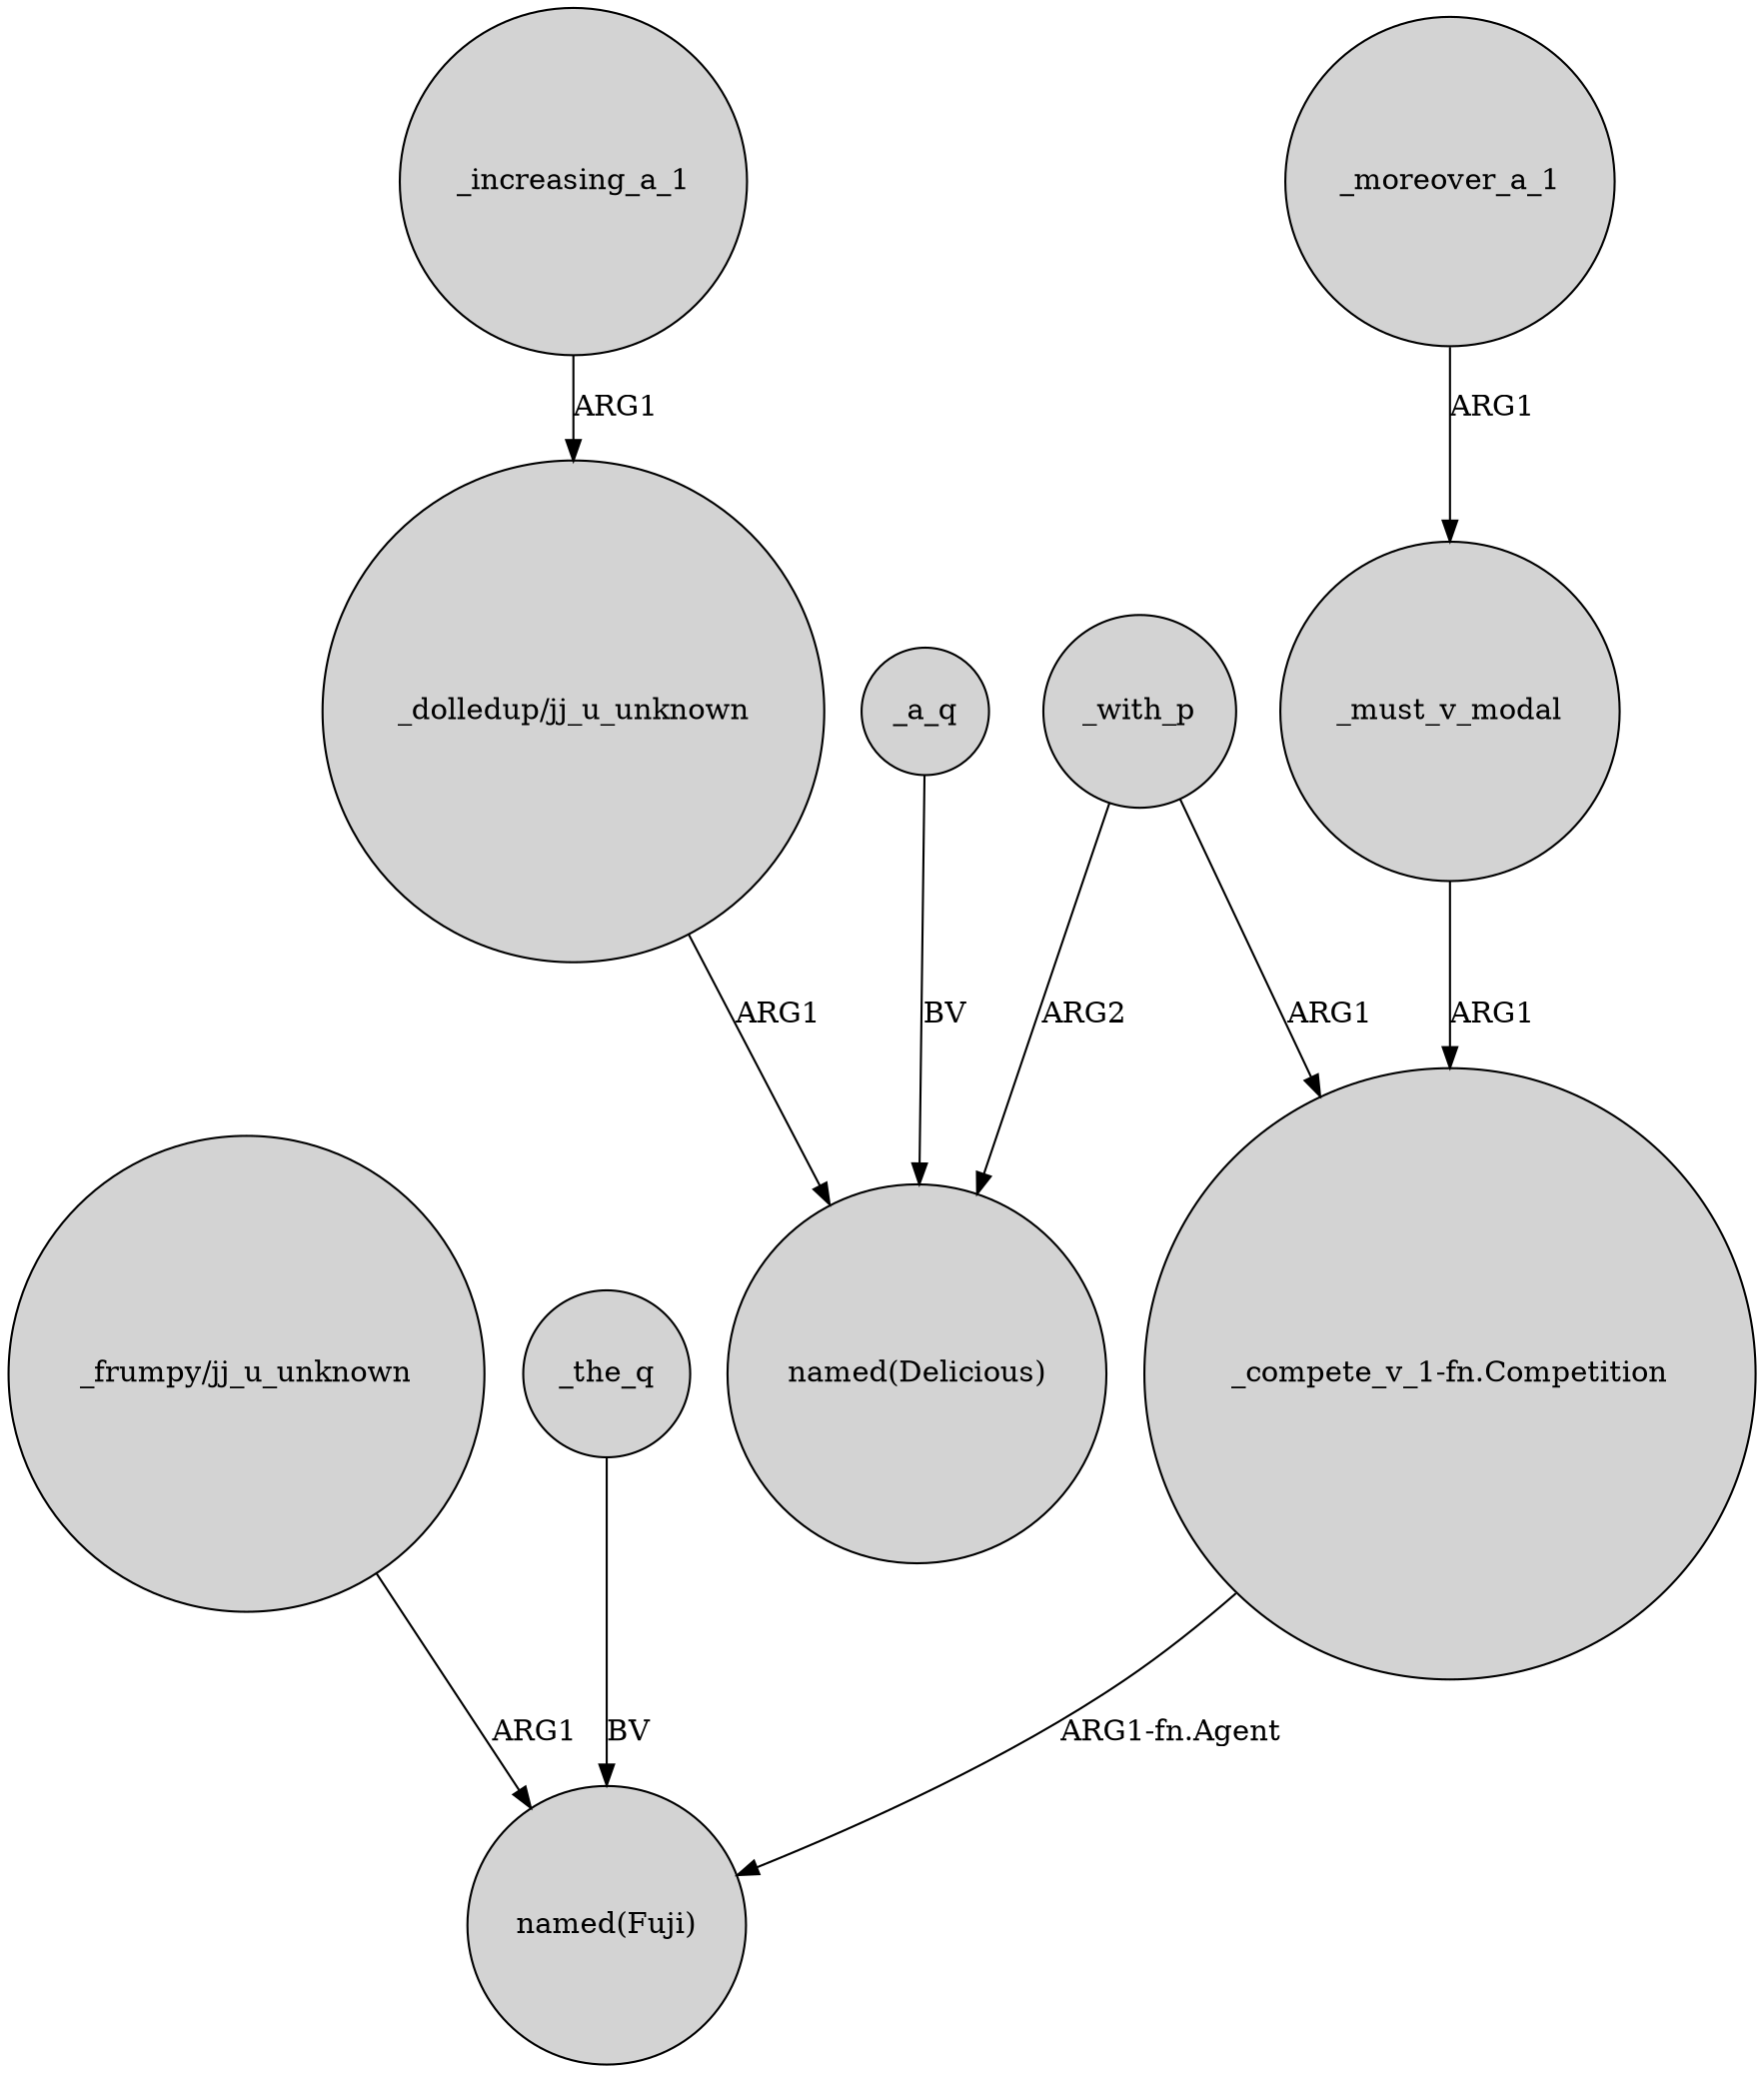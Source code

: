 digraph {
	node [shape=circle style=filled]
	_must_v_modal -> "_compete_v_1-fn.Competition" [label=ARG1]
	"_frumpy/jj_u_unknown" -> "named(Fuji)" [label=ARG1]
	_increasing_a_1 -> "_dolledup/jj_u_unknown" [label=ARG1]
	"_compete_v_1-fn.Competition" -> "named(Fuji)" [label="ARG1-fn.Agent"]
	_with_p -> "_compete_v_1-fn.Competition" [label=ARG1]
	_with_p -> "named(Delicious)" [label=ARG2]
	_the_q -> "named(Fuji)" [label=BV]
	_moreover_a_1 -> _must_v_modal [label=ARG1]
	_a_q -> "named(Delicious)" [label=BV]
	"_dolledup/jj_u_unknown" -> "named(Delicious)" [label=ARG1]
}
